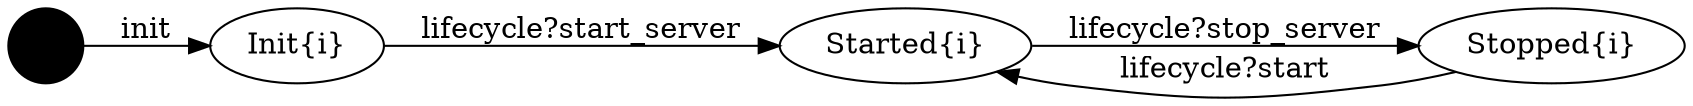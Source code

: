 digraph finite_state_machine {
	rankdir=LR;
	INIT_STATE [shape=circle label = "", style = filled, color = "black"];
		INIT_STATE -> Init [label="init"];
	Init [label="Init{i}", shape = ellipse];
		Init -> Started [label="lifecycle?start_server"];
	Started [label="Started{i}", shape = ellipse];
		Started -> Stopped [label="lifecycle?stop_server"];
	Stopped [label="Stopped{i}", shape = ellipse];
		Stopped -> Started [label="lifecycle?start"];
}
